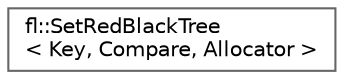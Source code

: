 digraph "Graphical Class Hierarchy"
{
 // INTERACTIVE_SVG=YES
 // LATEX_PDF_SIZE
  bgcolor="transparent";
  edge [fontname=Helvetica,fontsize=10,labelfontname=Helvetica,labelfontsize=10];
  node [fontname=Helvetica,fontsize=10,shape=box,height=0.2,width=0.4];
  rankdir="LR";
  Node0 [id="Node000000",label="fl::SetRedBlackTree\l\< Key, Compare, Allocator \>",height=0.2,width=0.4,color="grey40", fillcolor="white", style="filled",URL="$d7/df3/classfl_1_1_set_red_black_tree.html",tooltip=" "];
}
